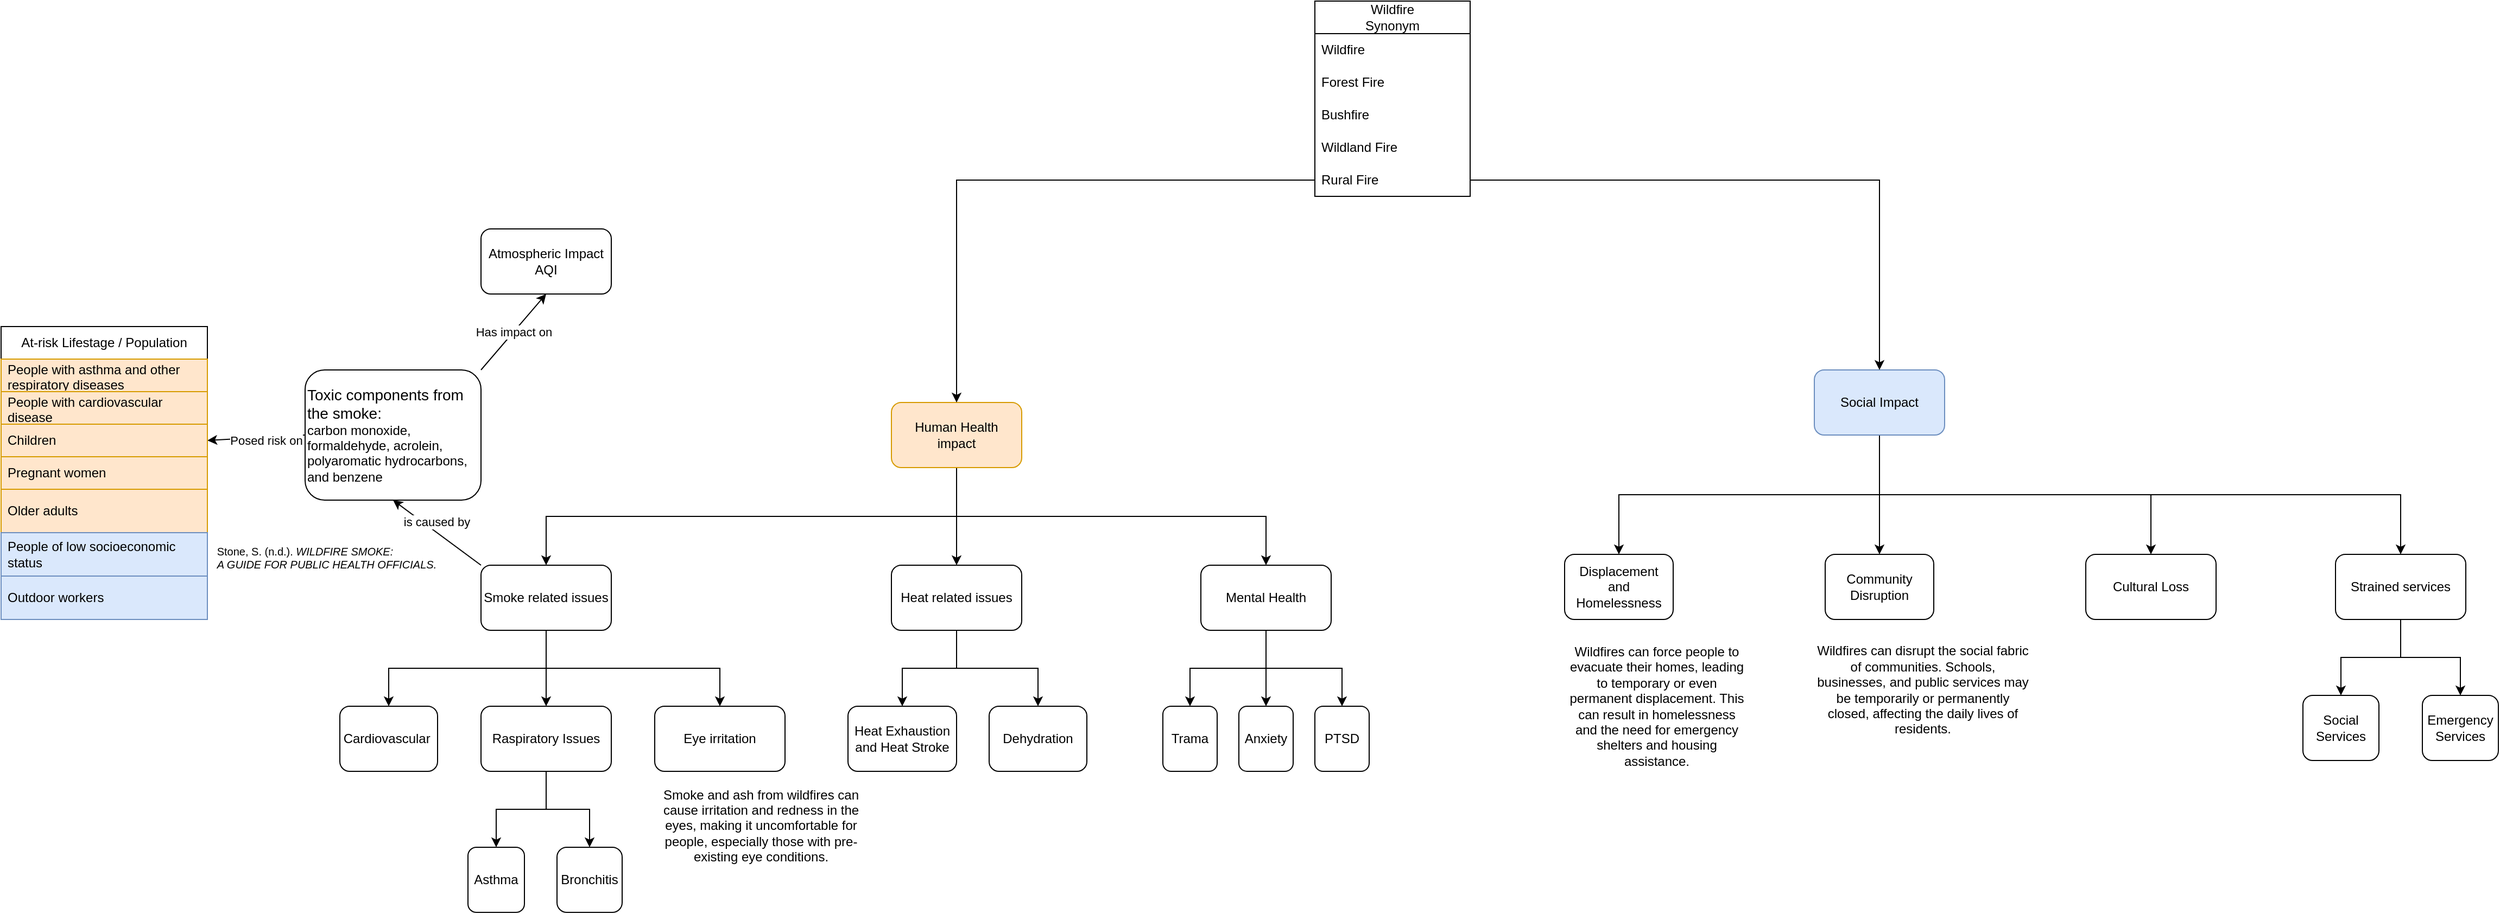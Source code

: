 <mxfile version="22.0.6" type="github">
  <diagram name="第 1 页" id="l8xfBAseH4ksvrrm0t2u">
    <mxGraphModel dx="2327" dy="836" grid="1" gridSize="10" guides="1" tooltips="1" connect="1" arrows="1" fold="1" page="1" pageScale="1" pageWidth="827" pageHeight="1169" math="0" shadow="0">
      <root>
        <mxCell id="0" />
        <mxCell id="1" parent="0" />
        <mxCell id="niaGHHPIjS1ahwkak-Eg-12" style="edgeStyle=orthogonalEdgeStyle;rounded=0;orthogonalLoop=1;jettySize=auto;html=1;exitX=0.5;exitY=1;exitDx=0;exitDy=0;" edge="1" parent="1" source="niaGHHPIjS1ahwkak-Eg-1" target="niaGHHPIjS1ahwkak-Eg-11">
          <mxGeometry relative="1" as="geometry" />
        </mxCell>
        <mxCell id="niaGHHPIjS1ahwkak-Eg-13" style="edgeStyle=orthogonalEdgeStyle;rounded=0;orthogonalLoop=1;jettySize=auto;html=1;exitX=0.5;exitY=1;exitDx=0;exitDy=0;" edge="1" parent="1" source="niaGHHPIjS1ahwkak-Eg-1" target="niaGHHPIjS1ahwkak-Eg-5">
          <mxGeometry relative="1" as="geometry" />
        </mxCell>
        <mxCell id="niaGHHPIjS1ahwkak-Eg-14" style="edgeStyle=orthogonalEdgeStyle;rounded=0;orthogonalLoop=1;jettySize=auto;html=1;exitX=0.5;exitY=1;exitDx=0;exitDy=0;" edge="1" parent="1" source="niaGHHPIjS1ahwkak-Eg-1" target="niaGHHPIjS1ahwkak-Eg-4">
          <mxGeometry relative="1" as="geometry" />
        </mxCell>
        <mxCell id="niaGHHPIjS1ahwkak-Eg-1" value="Human Health &lt;br&gt;impact" style="rounded=1;whiteSpace=wrap;html=1;fillColor=#ffe6cc;strokeColor=#d79b00;" vertex="1" parent="1">
          <mxGeometry x="360" y="500" width="120" height="60" as="geometry" />
        </mxCell>
        <mxCell id="niaGHHPIjS1ahwkak-Eg-22" style="edgeStyle=orthogonalEdgeStyle;rounded=0;orthogonalLoop=1;jettySize=auto;html=1;exitX=0.5;exitY=1;exitDx=0;exitDy=0;entryX=0.5;entryY=0;entryDx=0;entryDy=0;" edge="1" parent="1" source="niaGHHPIjS1ahwkak-Eg-2" target="niaGHHPIjS1ahwkak-Eg-3">
          <mxGeometry relative="1" as="geometry" />
        </mxCell>
        <mxCell id="niaGHHPIjS1ahwkak-Eg-23" style="edgeStyle=orthogonalEdgeStyle;rounded=0;orthogonalLoop=1;jettySize=auto;html=1;exitX=0.5;exitY=1;exitDx=0;exitDy=0;" edge="1" parent="1" source="niaGHHPIjS1ahwkak-Eg-2" target="niaGHHPIjS1ahwkak-Eg-18">
          <mxGeometry relative="1" as="geometry" />
        </mxCell>
        <mxCell id="niaGHHPIjS1ahwkak-Eg-2" value="Raspiratory Issues" style="rounded=1;whiteSpace=wrap;html=1;" vertex="1" parent="1">
          <mxGeometry x="-18" y="780" width="120" height="60" as="geometry" />
        </mxCell>
        <mxCell id="niaGHHPIjS1ahwkak-Eg-3" value="Asthma" style="rounded=1;whiteSpace=wrap;html=1;" vertex="1" parent="1">
          <mxGeometry x="-30" y="910" width="52" height="60" as="geometry" />
        </mxCell>
        <mxCell id="niaGHHPIjS1ahwkak-Eg-25" style="edgeStyle=orthogonalEdgeStyle;rounded=0;orthogonalLoop=1;jettySize=auto;html=1;exitX=0.5;exitY=1;exitDx=0;exitDy=0;entryX=0.5;entryY=0;entryDx=0;entryDy=0;" edge="1" parent="1" source="niaGHHPIjS1ahwkak-Eg-4" target="niaGHHPIjS1ahwkak-Eg-6">
          <mxGeometry relative="1" as="geometry" />
        </mxCell>
        <mxCell id="niaGHHPIjS1ahwkak-Eg-26" style="edgeStyle=orthogonalEdgeStyle;rounded=0;orthogonalLoop=1;jettySize=auto;html=1;exitX=0.5;exitY=1;exitDx=0;exitDy=0;" edge="1" parent="1" source="niaGHHPIjS1ahwkak-Eg-4" target="niaGHHPIjS1ahwkak-Eg-7">
          <mxGeometry relative="1" as="geometry" />
        </mxCell>
        <mxCell id="niaGHHPIjS1ahwkak-Eg-27" style="edgeStyle=orthogonalEdgeStyle;rounded=0;orthogonalLoop=1;jettySize=auto;html=1;exitX=0.5;exitY=1;exitDx=0;exitDy=0;" edge="1" parent="1" source="niaGHHPIjS1ahwkak-Eg-4" target="niaGHHPIjS1ahwkak-Eg-24">
          <mxGeometry relative="1" as="geometry" />
        </mxCell>
        <mxCell id="niaGHHPIjS1ahwkak-Eg-4" value="Mental Health" style="rounded=1;whiteSpace=wrap;html=1;" vertex="1" parent="1">
          <mxGeometry x="645" y="650" width="120" height="60" as="geometry" />
        </mxCell>
        <mxCell id="niaGHHPIjS1ahwkak-Eg-32" style="edgeStyle=orthogonalEdgeStyle;rounded=0;orthogonalLoop=1;jettySize=auto;html=1;exitX=0.5;exitY=1;exitDx=0;exitDy=0;" edge="1" parent="1" source="niaGHHPIjS1ahwkak-Eg-5" target="niaGHHPIjS1ahwkak-Eg-29">
          <mxGeometry relative="1" as="geometry" />
        </mxCell>
        <mxCell id="niaGHHPIjS1ahwkak-Eg-33" style="edgeStyle=orthogonalEdgeStyle;rounded=0;orthogonalLoop=1;jettySize=auto;html=1;exitX=0.5;exitY=1;exitDx=0;exitDy=0;" edge="1" parent="1" source="niaGHHPIjS1ahwkak-Eg-5" target="niaGHHPIjS1ahwkak-Eg-31">
          <mxGeometry relative="1" as="geometry" />
        </mxCell>
        <mxCell id="niaGHHPIjS1ahwkak-Eg-5" value="Heat related issues" style="rounded=1;whiteSpace=wrap;html=1;" vertex="1" parent="1">
          <mxGeometry x="360" y="650" width="120" height="60" as="geometry" />
        </mxCell>
        <mxCell id="niaGHHPIjS1ahwkak-Eg-6" value="Trama" style="rounded=1;whiteSpace=wrap;html=1;" vertex="1" parent="1">
          <mxGeometry x="610" y="780" width="50" height="60" as="geometry" />
        </mxCell>
        <mxCell id="niaGHHPIjS1ahwkak-Eg-7" value="Anxiety" style="rounded=1;whiteSpace=wrap;html=1;" vertex="1" parent="1">
          <mxGeometry x="680" y="780" width="50" height="60" as="geometry" />
        </mxCell>
        <mxCell id="niaGHHPIjS1ahwkak-Eg-9" value="Cardiovascular&amp;nbsp;" style="rounded=1;whiteSpace=wrap;html=1;" vertex="1" parent="1">
          <mxGeometry x="-148" y="780" width="90" height="60" as="geometry" />
        </mxCell>
        <mxCell id="niaGHHPIjS1ahwkak-Eg-19" style="edgeStyle=orthogonalEdgeStyle;rounded=0;orthogonalLoop=1;jettySize=auto;html=1;exitX=0.5;exitY=1;exitDx=0;exitDy=0;" edge="1" parent="1" source="niaGHHPIjS1ahwkak-Eg-11" target="niaGHHPIjS1ahwkak-Eg-2">
          <mxGeometry relative="1" as="geometry" />
        </mxCell>
        <mxCell id="niaGHHPIjS1ahwkak-Eg-20" style="edgeStyle=orthogonalEdgeStyle;rounded=0;orthogonalLoop=1;jettySize=auto;html=1;exitX=0.5;exitY=1;exitDx=0;exitDy=0;" edge="1" parent="1" source="niaGHHPIjS1ahwkak-Eg-11" target="niaGHHPIjS1ahwkak-Eg-9">
          <mxGeometry relative="1" as="geometry" />
        </mxCell>
        <mxCell id="niaGHHPIjS1ahwkak-Eg-21" style="edgeStyle=orthogonalEdgeStyle;rounded=0;orthogonalLoop=1;jettySize=auto;html=1;exitX=0.5;exitY=1;exitDx=0;exitDy=0;entryX=0.5;entryY=0;entryDx=0;entryDy=0;" edge="1" parent="1" source="niaGHHPIjS1ahwkak-Eg-11" target="niaGHHPIjS1ahwkak-Eg-15">
          <mxGeometry relative="1" as="geometry" />
        </mxCell>
        <mxCell id="niaGHHPIjS1ahwkak-Eg-64" style="rounded=0;orthogonalLoop=1;jettySize=auto;html=1;exitX=0;exitY=0;exitDx=0;exitDy=0;entryX=0.5;entryY=1;entryDx=0;entryDy=0;" edge="1" parent="1" source="niaGHHPIjS1ahwkak-Eg-11" target="niaGHHPIjS1ahwkak-Eg-53">
          <mxGeometry relative="1" as="geometry" />
        </mxCell>
        <mxCell id="niaGHHPIjS1ahwkak-Eg-65" value="is caused by" style="edgeLabel;html=1;align=center;verticalAlign=middle;resizable=0;points=[];" vertex="1" connectable="0" parent="niaGHHPIjS1ahwkak-Eg-64">
          <mxGeometry x="-0.102" relative="1" as="geometry">
            <mxPoint x="-5" y="-13" as="offset" />
          </mxGeometry>
        </mxCell>
        <mxCell id="niaGHHPIjS1ahwkak-Eg-11" value="Smoke related issues" style="rounded=1;whiteSpace=wrap;html=1;" vertex="1" parent="1">
          <mxGeometry x="-18" y="650" width="120" height="60" as="geometry" />
        </mxCell>
        <mxCell id="niaGHHPIjS1ahwkak-Eg-15" value="Eye irritation" style="rounded=1;whiteSpace=wrap;html=1;" vertex="1" parent="1">
          <mxGeometry x="142" y="780" width="120" height="60" as="geometry" />
        </mxCell>
        <mxCell id="niaGHHPIjS1ahwkak-Eg-16" value="Smoke and ash from wildfires can cause irritation and redness in the eyes, making it uncomfortable for people, especially those with pre-existing eye conditions." style="text;html=1;strokeColor=none;fillColor=none;align=center;verticalAlign=middle;whiteSpace=wrap;rounded=0;" vertex="1" parent="1">
          <mxGeometry x="142" y="850" width="196" height="80" as="geometry" />
        </mxCell>
        <mxCell id="niaGHHPIjS1ahwkak-Eg-18" value="Bronchitis" style="rounded=1;whiteSpace=wrap;html=1;" vertex="1" parent="1">
          <mxGeometry x="52" y="910" width="60" height="60" as="geometry" />
        </mxCell>
        <mxCell id="niaGHHPIjS1ahwkak-Eg-24" value="PTSD" style="rounded=1;whiteSpace=wrap;html=1;" vertex="1" parent="1">
          <mxGeometry x="750" y="780" width="50" height="60" as="geometry" />
        </mxCell>
        <mxCell id="niaGHHPIjS1ahwkak-Eg-29" value="Heat Exhaustion and Heat Stroke" style="rounded=1;whiteSpace=wrap;html=1;" vertex="1" parent="1">
          <mxGeometry x="320" y="780" width="100" height="60" as="geometry" />
        </mxCell>
        <mxCell id="niaGHHPIjS1ahwkak-Eg-31" value="Dehydration" style="rounded=1;whiteSpace=wrap;html=1;" vertex="1" parent="1">
          <mxGeometry x="450" y="780" width="90" height="60" as="geometry" />
        </mxCell>
        <mxCell id="niaGHHPIjS1ahwkak-Eg-38" style="edgeStyle=orthogonalEdgeStyle;rounded=0;orthogonalLoop=1;jettySize=auto;html=1;exitX=0.5;exitY=1;exitDx=0;exitDy=0;entryX=0.5;entryY=0;entryDx=0;entryDy=0;" edge="1" parent="1" source="niaGHHPIjS1ahwkak-Eg-34" target="niaGHHPIjS1ahwkak-Eg-35">
          <mxGeometry relative="1" as="geometry" />
        </mxCell>
        <mxCell id="niaGHHPIjS1ahwkak-Eg-39" style="edgeStyle=orthogonalEdgeStyle;rounded=0;orthogonalLoop=1;jettySize=auto;html=1;exitX=0.5;exitY=1;exitDx=0;exitDy=0;" edge="1" parent="1" source="niaGHHPIjS1ahwkak-Eg-34" target="niaGHHPIjS1ahwkak-Eg-36">
          <mxGeometry relative="1" as="geometry" />
        </mxCell>
        <mxCell id="niaGHHPIjS1ahwkak-Eg-40" style="edgeStyle=orthogonalEdgeStyle;rounded=0;orthogonalLoop=1;jettySize=auto;html=1;exitX=0.5;exitY=1;exitDx=0;exitDy=0;entryX=0.5;entryY=0;entryDx=0;entryDy=0;" edge="1" parent="1" source="niaGHHPIjS1ahwkak-Eg-34" target="niaGHHPIjS1ahwkak-Eg-37">
          <mxGeometry relative="1" as="geometry" />
        </mxCell>
        <mxCell id="niaGHHPIjS1ahwkak-Eg-42" style="edgeStyle=orthogonalEdgeStyle;rounded=0;orthogonalLoop=1;jettySize=auto;html=1;exitX=0.5;exitY=1;exitDx=0;exitDy=0;" edge="1" parent="1" source="niaGHHPIjS1ahwkak-Eg-34" target="niaGHHPIjS1ahwkak-Eg-41">
          <mxGeometry relative="1" as="geometry" />
        </mxCell>
        <mxCell id="niaGHHPIjS1ahwkak-Eg-34" value="Social Impact" style="rounded=1;whiteSpace=wrap;html=1;fillColor=#dae8fc;strokeColor=#6c8ebf;" vertex="1" parent="1">
          <mxGeometry x="1210" y="470" width="120" height="60" as="geometry" />
        </mxCell>
        <mxCell id="niaGHHPIjS1ahwkak-Eg-35" value="Displacement&lt;br&gt;and Homelessness" style="rounded=1;whiteSpace=wrap;html=1;" vertex="1" parent="1">
          <mxGeometry x="980" y="640" width="100" height="60" as="geometry" />
        </mxCell>
        <mxCell id="niaGHHPIjS1ahwkak-Eg-36" value="Community Disruption" style="rounded=1;whiteSpace=wrap;html=1;" vertex="1" parent="1">
          <mxGeometry x="1220" y="640" width="100" height="60" as="geometry" />
        </mxCell>
        <mxCell id="niaGHHPIjS1ahwkak-Eg-37" value="Cultural Loss" style="rounded=1;whiteSpace=wrap;html=1;" vertex="1" parent="1">
          <mxGeometry x="1460" y="640" width="120" height="60" as="geometry" />
        </mxCell>
        <mxCell id="niaGHHPIjS1ahwkak-Eg-76" style="edgeStyle=orthogonalEdgeStyle;rounded=0;orthogonalLoop=1;jettySize=auto;html=1;exitX=0.5;exitY=1;exitDx=0;exitDy=0;" edge="1" parent="1" source="niaGHHPIjS1ahwkak-Eg-41" target="niaGHHPIjS1ahwkak-Eg-43">
          <mxGeometry relative="1" as="geometry" />
        </mxCell>
        <mxCell id="niaGHHPIjS1ahwkak-Eg-77" style="edgeStyle=orthogonalEdgeStyle;rounded=0;orthogonalLoop=1;jettySize=auto;html=1;exitX=0.5;exitY=1;exitDx=0;exitDy=0;entryX=0.5;entryY=0;entryDx=0;entryDy=0;" edge="1" parent="1" source="niaGHHPIjS1ahwkak-Eg-41" target="niaGHHPIjS1ahwkak-Eg-44">
          <mxGeometry relative="1" as="geometry" />
        </mxCell>
        <mxCell id="niaGHHPIjS1ahwkak-Eg-41" value="Strained services" style="rounded=1;whiteSpace=wrap;html=1;" vertex="1" parent="1">
          <mxGeometry x="1690" y="640" width="120" height="60" as="geometry" />
        </mxCell>
        <mxCell id="niaGHHPIjS1ahwkak-Eg-43" value="Social Services" style="rounded=1;whiteSpace=wrap;html=1;" vertex="1" parent="1">
          <mxGeometry x="1660" y="770" width="70" height="60" as="geometry" />
        </mxCell>
        <mxCell id="niaGHHPIjS1ahwkak-Eg-44" value="Emergency&lt;br&gt;Services" style="rounded=1;whiteSpace=wrap;html=1;" vertex="1" parent="1">
          <mxGeometry x="1770" y="770" width="70" height="60" as="geometry" />
        </mxCell>
        <mxCell id="niaGHHPIjS1ahwkak-Eg-45" value="Wildfires can disrupt the social fabric of communities. Schools, businesses, and public services may be temporarily or permanently closed, affecting the daily lives of residents." style="text;html=1;strokeColor=none;fillColor=none;align=center;verticalAlign=middle;whiteSpace=wrap;rounded=0;" vertex="1" parent="1">
          <mxGeometry x="1210" y="750" width="200" height="30" as="geometry" />
        </mxCell>
        <mxCell id="niaGHHPIjS1ahwkak-Eg-46" value="Wildfires can force people to evacuate their homes, leading to temporary or even permanent displacement. This can result in homelessness and the need for emergency shelters and housing assistance." style="text;html=1;strokeColor=none;fillColor=none;align=center;verticalAlign=middle;whiteSpace=wrap;rounded=0;" vertex="1" parent="1">
          <mxGeometry x="980" y="750" width="170" height="60" as="geometry" />
        </mxCell>
        <mxCell id="niaGHHPIjS1ahwkak-Eg-47" value="Wildfire&lt;br&gt;Synonym" style="swimlane;fontStyle=0;childLayout=stackLayout;horizontal=1;startSize=30;horizontalStack=0;resizeParent=1;resizeParentMax=0;resizeLast=0;collapsible=1;marginBottom=0;whiteSpace=wrap;html=1;" vertex="1" parent="1">
          <mxGeometry x="750" y="130" width="143" height="180" as="geometry">
            <mxRectangle x="-413" y="750" width="90" height="30" as="alternateBounds" />
          </mxGeometry>
        </mxCell>
        <mxCell id="niaGHHPIjS1ahwkak-Eg-48" value="Wildfire" style="text;strokeColor=none;fillColor=none;align=left;verticalAlign=middle;spacingLeft=4;spacingRight=4;overflow=hidden;points=[[0,0.5],[1,0.5]];portConstraint=eastwest;rotatable=0;whiteSpace=wrap;html=1;" vertex="1" parent="niaGHHPIjS1ahwkak-Eg-47">
          <mxGeometry y="30" width="143" height="30" as="geometry" />
        </mxCell>
        <mxCell id="niaGHHPIjS1ahwkak-Eg-49" value="Forest Fire" style="text;strokeColor=none;fillColor=none;align=left;verticalAlign=middle;spacingLeft=4;spacingRight=4;overflow=hidden;points=[[0,0.5],[1,0.5]];portConstraint=eastwest;rotatable=0;whiteSpace=wrap;html=1;" vertex="1" parent="niaGHHPIjS1ahwkak-Eg-47">
          <mxGeometry y="60" width="143" height="30" as="geometry" />
        </mxCell>
        <mxCell id="niaGHHPIjS1ahwkak-Eg-50" value="Bushfire" style="text;strokeColor=none;fillColor=none;align=left;verticalAlign=middle;spacingLeft=4;spacingRight=4;overflow=hidden;points=[[0,0.5],[1,0.5]];portConstraint=eastwest;rotatable=0;whiteSpace=wrap;html=1;" vertex="1" parent="niaGHHPIjS1ahwkak-Eg-47">
          <mxGeometry y="90" width="143" height="30" as="geometry" />
        </mxCell>
        <mxCell id="niaGHHPIjS1ahwkak-Eg-51" value="Wildland Fire" style="text;strokeColor=none;fillColor=none;align=left;verticalAlign=middle;spacingLeft=4;spacingRight=4;overflow=hidden;points=[[0,0.5],[1,0.5]];portConstraint=eastwest;rotatable=0;whiteSpace=wrap;html=1;" vertex="1" parent="niaGHHPIjS1ahwkak-Eg-47">
          <mxGeometry y="120" width="143" height="30" as="geometry" />
        </mxCell>
        <mxCell id="niaGHHPIjS1ahwkak-Eg-52" value="Rural Fire" style="text;strokeColor=none;fillColor=none;align=left;verticalAlign=middle;spacingLeft=4;spacingRight=4;overflow=hidden;points=[[0,0.5],[1,0.5]];portConstraint=eastwest;rotatable=0;whiteSpace=wrap;html=1;" vertex="1" parent="niaGHHPIjS1ahwkak-Eg-47">
          <mxGeometry y="150" width="143" height="30" as="geometry" />
        </mxCell>
        <mxCell id="niaGHHPIjS1ahwkak-Eg-68" style="rounded=0;orthogonalLoop=1;jettySize=auto;html=1;exitX=0;exitY=0.5;exitDx=0;exitDy=0;entryX=1;entryY=0.5;entryDx=0;entryDy=0;" edge="1" parent="1" source="niaGHHPIjS1ahwkak-Eg-53" target="niaGHHPIjS1ahwkak-Eg-58">
          <mxGeometry relative="1" as="geometry" />
        </mxCell>
        <mxCell id="niaGHHPIjS1ahwkak-Eg-69" value="Posed risk on" style="edgeLabel;html=1;align=center;verticalAlign=middle;resizable=0;points=[];" vertex="1" connectable="0" parent="niaGHHPIjS1ahwkak-Eg-68">
          <mxGeometry x="-0.199" y="2" relative="1" as="geometry">
            <mxPoint y="1" as="offset" />
          </mxGeometry>
        </mxCell>
        <mxCell id="niaGHHPIjS1ahwkak-Eg-73" style="rounded=0;orthogonalLoop=1;jettySize=auto;html=1;exitX=1;exitY=0;exitDx=0;exitDy=0;entryX=0.5;entryY=1;entryDx=0;entryDy=0;" edge="1" parent="1" source="niaGHHPIjS1ahwkak-Eg-53" target="niaGHHPIjS1ahwkak-Eg-72">
          <mxGeometry relative="1" as="geometry" />
        </mxCell>
        <mxCell id="niaGHHPIjS1ahwkak-Eg-74" value="Has impact on" style="edgeLabel;html=1;align=center;verticalAlign=middle;resizable=0;points=[];" vertex="1" connectable="0" parent="niaGHHPIjS1ahwkak-Eg-73">
          <mxGeometry x="0.008" y="1" relative="1" as="geometry">
            <mxPoint y="1" as="offset" />
          </mxGeometry>
        </mxCell>
        <mxCell id="niaGHHPIjS1ahwkak-Eg-53" value="&lt;font style=&quot;font-size: 14px;&quot;&gt;Toxic components from the smoke:&lt;/font&gt;&lt;br&gt;carbon monoxide, formaldehyde, acrolein, polyaromatic hydrocarbons, and benzene" style="rounded=1;whiteSpace=wrap;html=1;align=left;" vertex="1" parent="1">
          <mxGeometry x="-180" y="470" width="162" height="120" as="geometry" />
        </mxCell>
        <mxCell id="niaGHHPIjS1ahwkak-Eg-55" value="At-risk Lifestage / Population" style="swimlane;fontStyle=0;childLayout=stackLayout;horizontal=1;startSize=30;horizontalStack=0;resizeParent=1;resizeParentMax=0;resizeLast=0;collapsible=1;marginBottom=0;whiteSpace=wrap;html=1;" vertex="1" parent="1">
          <mxGeometry x="-460" y="430" width="190" height="270" as="geometry">
            <mxRectangle x="-440" y="380" width="190" height="30" as="alternateBounds" />
          </mxGeometry>
        </mxCell>
        <mxCell id="niaGHHPIjS1ahwkak-Eg-56" value="People with asthma and other respiratory diseases" style="text;strokeColor=#d79b00;fillColor=#ffe6cc;align=left;verticalAlign=middle;spacingLeft=4;spacingRight=4;overflow=hidden;points=[[0,0.5],[1,0.5]];portConstraint=eastwest;rotatable=0;whiteSpace=wrap;html=1;" vertex="1" parent="niaGHHPIjS1ahwkak-Eg-55">
          <mxGeometry y="30" width="190" height="30" as="geometry" />
        </mxCell>
        <mxCell id="niaGHHPIjS1ahwkak-Eg-57" value="People with cardiovascular disease" style="text;strokeColor=#d79b00;fillColor=#ffe6cc;align=left;verticalAlign=middle;spacingLeft=4;spacingRight=4;overflow=hidden;points=[[0,0.5],[1,0.5]];portConstraint=eastwest;rotatable=0;whiteSpace=wrap;html=1;" vertex="1" parent="niaGHHPIjS1ahwkak-Eg-55">
          <mxGeometry y="60" width="190" height="30" as="geometry" />
        </mxCell>
        <mxCell id="niaGHHPIjS1ahwkak-Eg-58" value="Children" style="text;strokeColor=#d79b00;fillColor=#ffe6cc;align=left;verticalAlign=middle;spacingLeft=4;spacingRight=4;overflow=hidden;points=[[0,0.5],[1,0.5]];portConstraint=eastwest;rotatable=0;whiteSpace=wrap;html=1;" vertex="1" parent="niaGHHPIjS1ahwkak-Eg-55">
          <mxGeometry y="90" width="190" height="30" as="geometry" />
        </mxCell>
        <mxCell id="niaGHHPIjS1ahwkak-Eg-59" value="Pregnant women" style="text;strokeColor=#d79b00;fillColor=#ffe6cc;align=left;verticalAlign=middle;spacingLeft=4;spacingRight=4;overflow=hidden;points=[[0,0.5],[1,0.5]];portConstraint=eastwest;rotatable=0;whiteSpace=wrap;html=1;" vertex="1" parent="niaGHHPIjS1ahwkak-Eg-55">
          <mxGeometry y="120" width="190" height="30" as="geometry" />
        </mxCell>
        <mxCell id="niaGHHPIjS1ahwkak-Eg-60" value="Older adults" style="text;whiteSpace=wrap;verticalAlign=middle;html=1;spacingLeft=4;fillColor=#ffe6cc;strokeColor=#d79b00;" vertex="1" parent="niaGHHPIjS1ahwkak-Eg-55">
          <mxGeometry y="150" width="190" height="40" as="geometry" />
        </mxCell>
        <mxCell id="niaGHHPIjS1ahwkak-Eg-61" value="People of low socioeconomic status" style="text;whiteSpace=wrap;verticalAlign=middle;html=1;spacingLeft=4;fillColor=#dae8fc;strokeColor=#6c8ebf;" vertex="1" parent="niaGHHPIjS1ahwkak-Eg-55">
          <mxGeometry y="190" width="190" height="40" as="geometry" />
        </mxCell>
        <mxCell id="niaGHHPIjS1ahwkak-Eg-62" value="Outdoor workers" style="text;whiteSpace=wrap;verticalAlign=middle;html=1;spacingLeft=4;fillColor=#dae8fc;strokeColor=#6c8ebf;" vertex="1" parent="niaGHHPIjS1ahwkak-Eg-55">
          <mxGeometry y="230" width="190" height="40" as="geometry" />
        </mxCell>
        <mxCell id="niaGHHPIjS1ahwkak-Eg-70" style="edgeStyle=orthogonalEdgeStyle;rounded=0;orthogonalLoop=1;jettySize=auto;html=1;exitX=0;exitY=0.5;exitDx=0;exitDy=0;" edge="1" parent="1" source="niaGHHPIjS1ahwkak-Eg-52" target="niaGHHPIjS1ahwkak-Eg-1">
          <mxGeometry relative="1" as="geometry" />
        </mxCell>
        <mxCell id="niaGHHPIjS1ahwkak-Eg-71" style="edgeStyle=orthogonalEdgeStyle;rounded=0;orthogonalLoop=1;jettySize=auto;html=1;exitX=1;exitY=0.5;exitDx=0;exitDy=0;" edge="1" parent="1" source="niaGHHPIjS1ahwkak-Eg-52" target="niaGHHPIjS1ahwkak-Eg-34">
          <mxGeometry relative="1" as="geometry" />
        </mxCell>
        <mxCell id="niaGHHPIjS1ahwkak-Eg-72" value="Atmospheric Impact&lt;br&gt;AQI" style="rounded=1;whiteSpace=wrap;html=1;" vertex="1" parent="1">
          <mxGeometry x="-18" y="340" width="120" height="60" as="geometry" />
        </mxCell>
        <mxCell id="niaGHHPIjS1ahwkak-Eg-75" value="&lt;p style=&quot;font-size: 8px;&quot; class=&quot;MsoBibliography&quot;&gt;&lt;/p&gt;&lt;div style=&quot;text-align: left; font-size: 10px;&quot;&gt;&lt;font style=&quot;font-size: 10px;&quot;&gt;&lt;span style=&quot;background-color: initial;&quot;&gt;Stone, S. (n.d.). &lt;/span&gt;&lt;i style=&quot;background-color: initial;&quot;&gt;WILDFIRE SMOKE:&lt;/i&gt;&lt;/font&gt;&lt;/div&gt;&lt;i style=&quot;font-size: 10px;&quot;&gt;&lt;div style=&quot;text-align: left;&quot;&gt;&lt;font style=&quot;font-size: 10px;&quot;&gt;&lt;i style=&quot;background-color: initial;&quot;&gt;A GUIDE FOR PUBLIC HEALTH OFFICIALS&lt;/i&gt;&lt;span style=&quot;background-color: initial;&quot;&gt;.&lt;/span&gt;&lt;/font&gt;&lt;/div&gt;&lt;/i&gt;&lt;p&gt;&lt;/p&gt;" style="text;html=1;strokeColor=none;fillColor=none;align=center;verticalAlign=middle;whiteSpace=wrap;rounded=0;" vertex="1" parent="1">
          <mxGeometry x="-270" y="630" width="220" height="30" as="geometry" />
        </mxCell>
      </root>
    </mxGraphModel>
  </diagram>
</mxfile>
